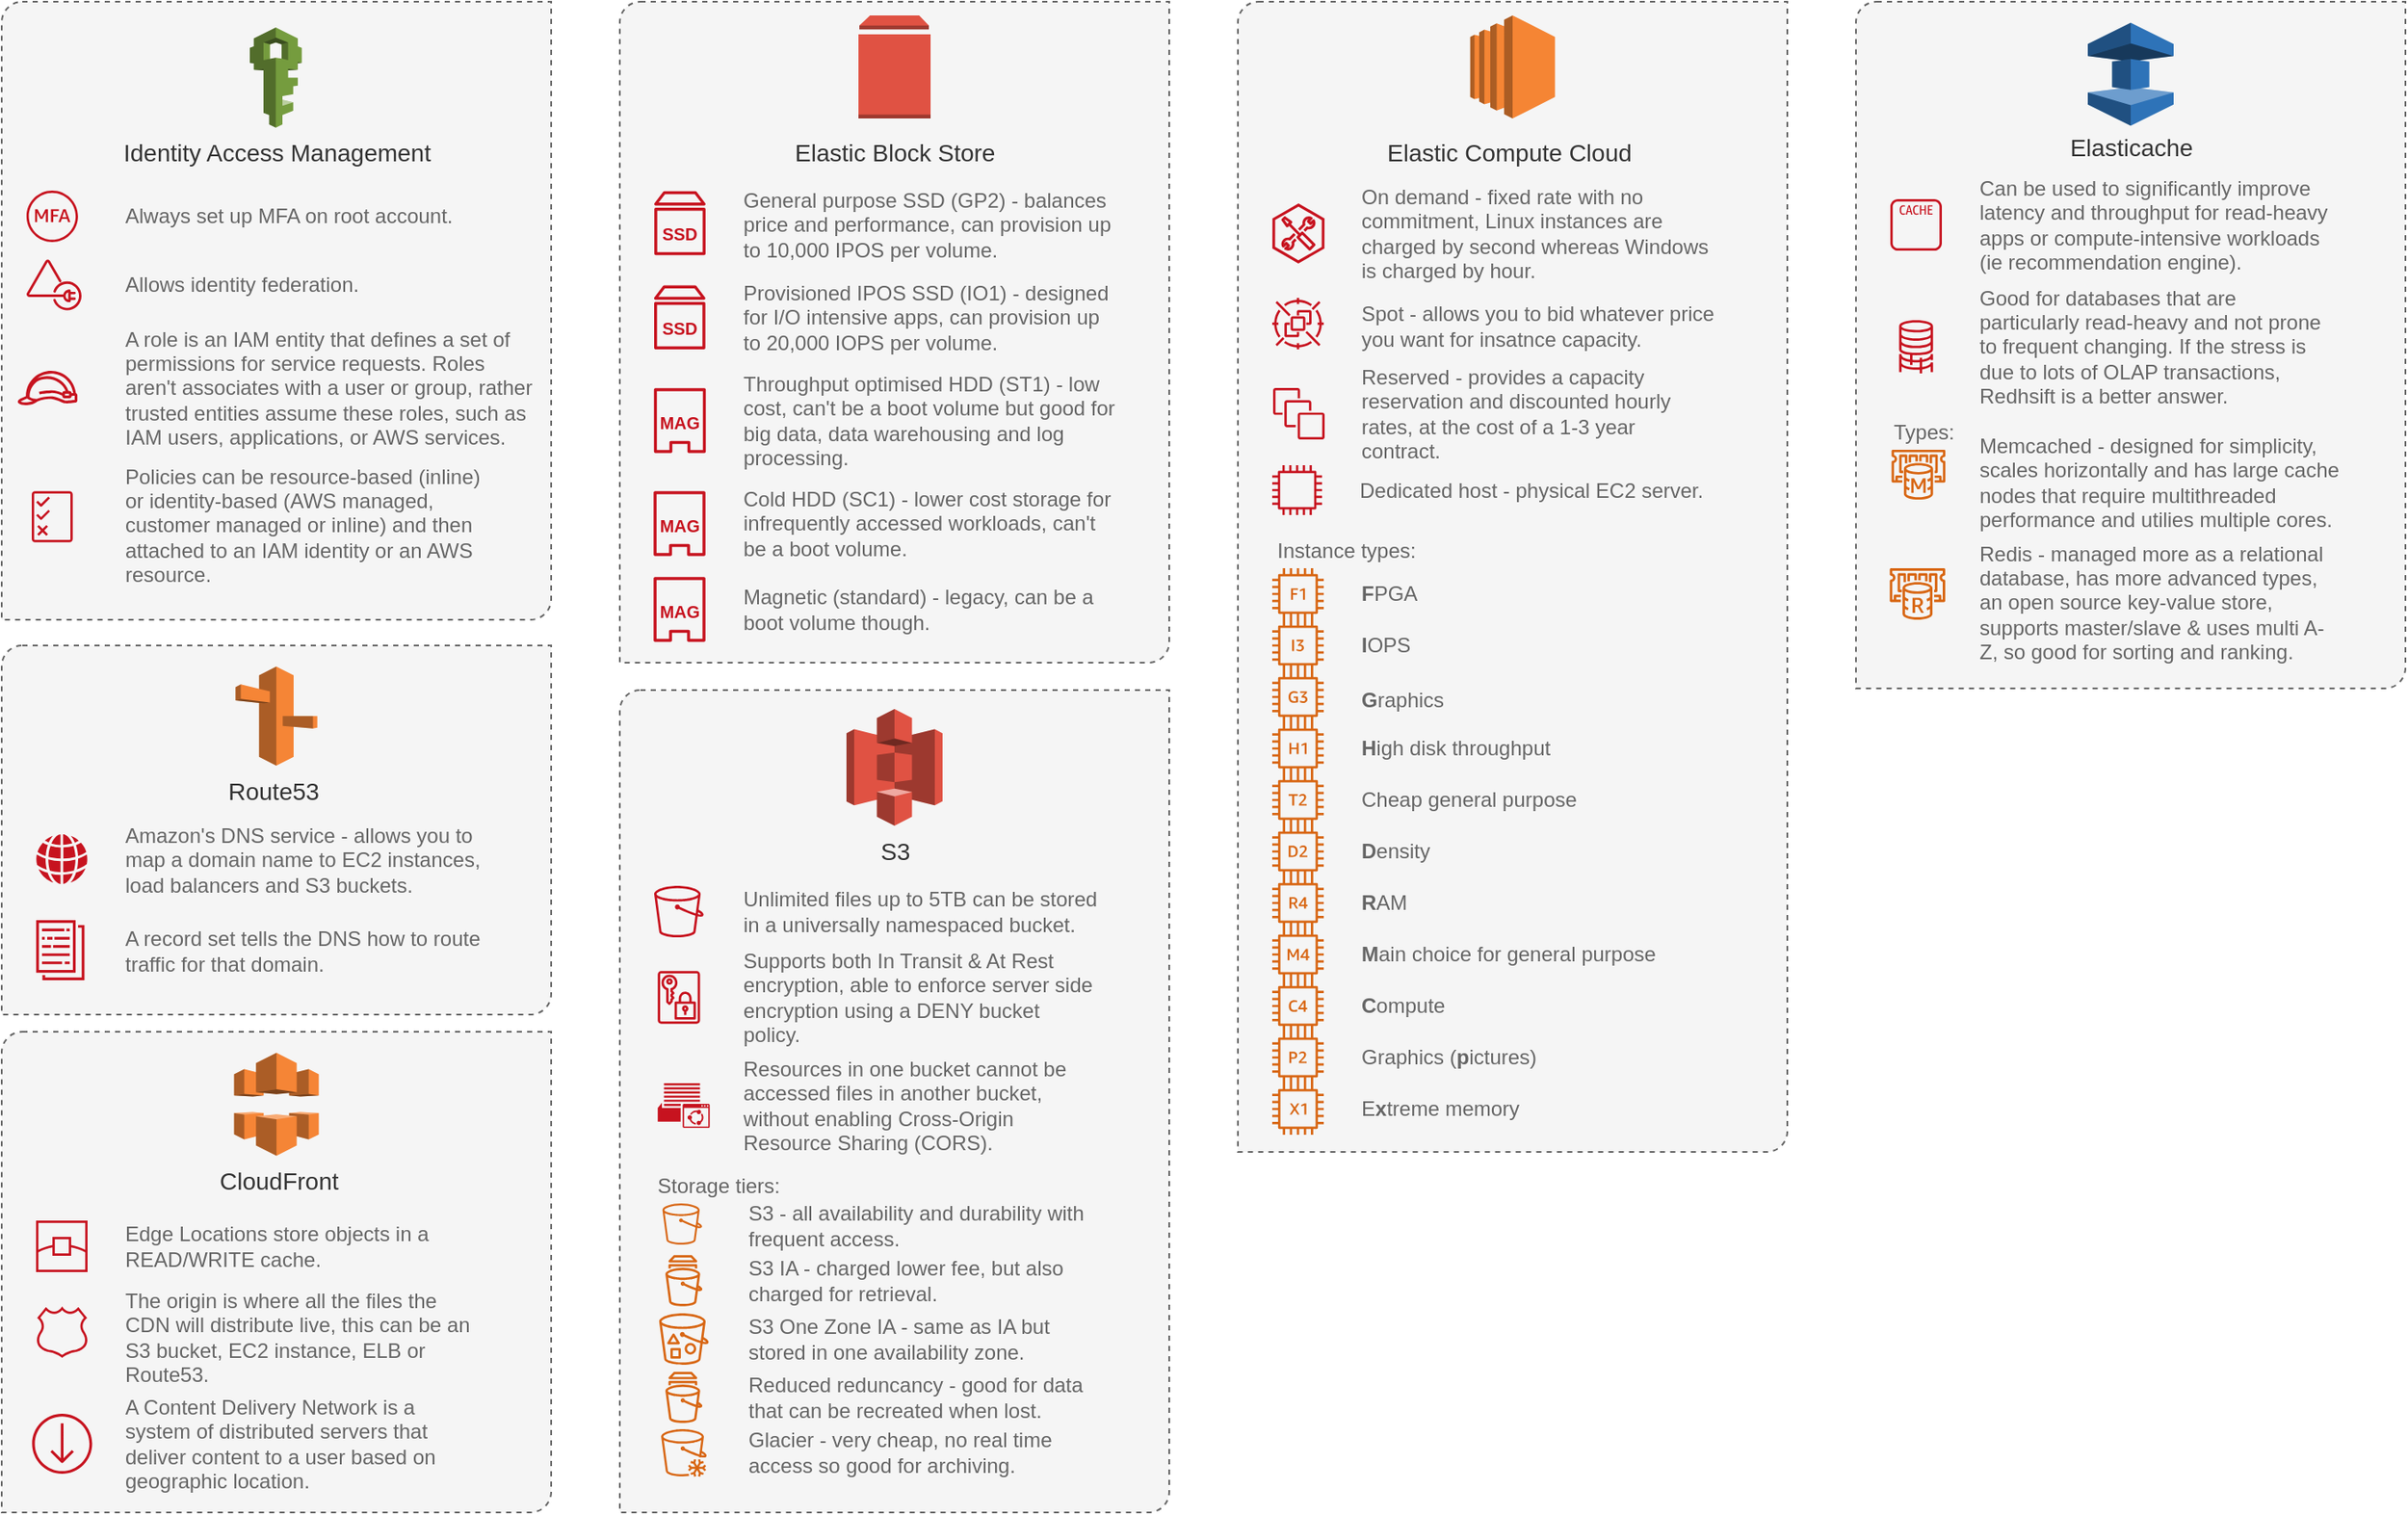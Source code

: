<mxfile version="12.4.2" type="device" pages="1"><diagram id="Ht1M8jgEwFfnCIfOTk4-" name="Page-1"><mxGraphModel dx="1257" dy="846" grid="1" gridSize="10" guides="1" tooltips="1" connect="1" arrows="1" fold="1" page="1" pageScale="1" pageWidth="2336" pageHeight="1654" math="0" shadow="0"><root><mxCell id="0"/><mxCell id="1" parent="0"/><mxCell id="lsvM54tCQqU1haOQsPs_-42" value="" style="group" vertex="1" connectable="0" parent="1"><mxGeometry x="40" y="40" width="320" height="385" as="geometry"/></mxCell><mxCell id="lsvM54tCQqU1haOQsPs_-100" value="" style="group" vertex="1" connectable="0" parent="lsvM54tCQqU1haOQsPs_-42"><mxGeometry width="320" height="360" as="geometry"/></mxCell><mxCell id="lsvM54tCQqU1haOQsPs_-82" value="" style="verticalLabelPosition=bottom;verticalAlign=top;html=1;shape=mxgraph.basic.diag_round_rect;dx=6;fontSize=14;fontColor=#333333;strokeColor=#666666;dashed=1;fillColor=#f5f5f5;" vertex="1" parent="lsvM54tCQqU1haOQsPs_-100"><mxGeometry width="320" height="360" as="geometry"/></mxCell><mxCell id="sMB0JPfHtlFqm4pyfKsS-7" value="" style="outlineConnect=0;fontColor=#232F3E;gradientColor=none;fillColor=#C7131F;strokeColor=none;dashed=0;verticalLabelPosition=bottom;verticalAlign=top;align=center;html=1;fontSize=12;fontStyle=0;aspect=fixed;pointerEvents=1;shape=mxgraph.aws4.role;" parent="lsvM54tCQqU1haOQsPs_-100" vertex="1"><mxGeometry x="8.98" y="215" width="35.45" height="20" as="geometry"/></mxCell><mxCell id="sMB0JPfHtlFqm4pyfKsS-8" value="" style="outlineConnect=0;fontColor=#232F3E;gradientColor=none;fillColor=#C7131F;strokeColor=none;dashed=0;verticalLabelPosition=bottom;verticalAlign=top;align=center;html=1;fontSize=12;fontStyle=0;aspect=fixed;pointerEvents=1;shape=mxgraph.aws4.ad_connector;" parent="lsvM54tCQqU1haOQsPs_-100" vertex="1"><mxGeometry x="14.43" y="150" width="32.05" height="30" as="geometry"/></mxCell><mxCell id="sMB0JPfHtlFqm4pyfKsS-9" value="" style="outlineConnect=0;fontColor=#232F3E;gradientColor=none;fillColor=#C7131F;strokeColor=none;dashed=0;verticalLabelPosition=bottom;verticalAlign=top;align=center;html=1;fontSize=12;fontStyle=0;aspect=fixed;pointerEvents=1;shape=mxgraph.aws4.mfa_token;" parent="lsvM54tCQqU1haOQsPs_-100" vertex="1"><mxGeometry x="14.43" y="110" width="30" height="30" as="geometry"/></mxCell><mxCell id="sMB0JPfHtlFqm4pyfKsS-10" value="Always set up MFA on root account." style="text;html=1;strokeColor=none;fillColor=none;align=left;verticalAlign=middle;whiteSpace=wrap;rounded=0;fontColor=#666666;" parent="lsvM54tCQqU1haOQsPs_-100" vertex="1"><mxGeometry x="70" y="115" width="210" height="20" as="geometry"/></mxCell><mxCell id="sMB0JPfHtlFqm4pyfKsS-11" value="Allows identity federation." style="text;html=1;strokeColor=none;fillColor=none;align=left;verticalAlign=middle;whiteSpace=wrap;rounded=0;fontColor=#666666;" parent="lsvM54tCQqU1haOQsPs_-100" vertex="1"><mxGeometry x="70" y="155" width="210" height="20" as="geometry"/></mxCell><mxCell id="sMB0JPfHtlFqm4pyfKsS-12" value="A role is an IAM entity that defines a set of permissions for service requests. Roles aren't associates with a user or group, rather trusted entities assume these roles, such as IAM users, applications, or AWS services." style="text;html=1;strokeColor=none;fillColor=none;align=left;verticalAlign=middle;whiteSpace=wrap;rounded=0;fontColor=#666666;" parent="lsvM54tCQqU1haOQsPs_-100" vertex="1"><mxGeometry x="70" y="215" width="240" height="20" as="geometry"/></mxCell><mxCell id="lsvM54tCQqU1haOQsPs_-2" value="" style="group" vertex="1" connectable="0" parent="lsvM54tCQqU1haOQsPs_-100"><mxGeometry x="120" y="15" width="79.28" height="80" as="geometry"/></mxCell><mxCell id="lsvM54tCQqU1haOQsPs_-1" value="" style="outlineConnect=0;dashed=0;verticalLabelPosition=bottom;verticalAlign=top;align=center;html=1;shape=mxgraph.aws3.iam;fillColor=#759C3E;gradientColor=none;" vertex="1" parent="lsvM54tCQqU1haOQsPs_-2"><mxGeometry x="24.505" width="30.271" height="58.378" as="geometry"/></mxCell><mxCell id="sMB0JPfHtlFqm4pyfKsS-5" value="&lt;font style=&quot;font-size: 14px&quot; color=&quot;#333333&quot;&gt;Identity Access Management&lt;/font&gt;" style="text;html=1;align=center;" parent="lsvM54tCQqU1haOQsPs_-2" vertex="1"><mxGeometry y="58.378" width="79.28" height="21.622" as="geometry"/></mxCell><mxCell id="lsvM54tCQqU1haOQsPs_-3" value="" style="outlineConnect=0;fontColor=#232F3E;gradientColor=none;fillColor=#C7131F;strokeColor=none;dashed=0;verticalLabelPosition=bottom;verticalAlign=top;align=center;html=1;fontSize=12;fontStyle=0;aspect=fixed;pointerEvents=1;shape=mxgraph.aws4.permissions;" vertex="1" parent="lsvM54tCQqU1haOQsPs_-100"><mxGeometry x="17.51" y="285" width="23.85" height="30" as="geometry"/></mxCell><mxCell id="lsvM54tCQqU1haOQsPs_-4" value="&lt;font color=&quot;#666666&quot;&gt;Policies can be resource-based (inline) or identity-based (AWS managed, customer managed or inline) and then attached to an IAM identity or an AWS resource.&lt;/font&gt;" style="text;html=1;strokeColor=none;fillColor=none;align=left;verticalAlign=middle;whiteSpace=wrap;rounded=0;" vertex="1" parent="lsvM54tCQqU1haOQsPs_-100"><mxGeometry x="70" y="295" width="210" height="20" as="geometry"/></mxCell><mxCell id="lsvM54tCQqU1haOQsPs_-98" value="" style="group" vertex="1" connectable="0" parent="1"><mxGeometry x="470" y="48" width="250" height="382" as="geometry"/></mxCell><mxCell id="lsvM54tCQqU1haOQsPs_-41" value="" style="group" vertex="1" connectable="0" parent="lsvM54tCQqU1haOQsPs_-98"><mxGeometry width="250" height="382" as="geometry"/></mxCell><mxCell id="lsvM54tCQqU1haOQsPs_-12" value="" style="group" vertex="1" connectable="0" parent="lsvM54tCQqU1haOQsPs_-41"><mxGeometry x="30" width="220" height="382" as="geometry"/></mxCell><mxCell id="lsvM54tCQqU1haOQsPs_-23" value="" style="verticalLabelPosition=bottom;verticalAlign=top;html=1;shape=mxgraph.basic.diag_round_rect;dx=6;fontSize=14;fontColor=#333333;strokeColor=#666666;dashed=1;fillColor=#f5f5f5;" vertex="1" parent="lsvM54tCQqU1haOQsPs_-12"><mxGeometry x="-100" y="-8" width="320" height="385" as="geometry"/></mxCell><mxCell id="lsvM54tCQqU1haOQsPs_-10" value="" style="outlineConnect=0;dashed=0;verticalLabelPosition=bottom;verticalAlign=top;align=center;html=1;shape=mxgraph.aws3.volume;fillColor=#E05243;gradientColor=none;" vertex="1" parent="lsvM54tCQqU1haOQsPs_-12"><mxGeometry x="39" width="42" height="60" as="geometry"/></mxCell><mxCell id="lsvM54tCQqU1haOQsPs_-11" value="Elastic Block Store" style="text;html=1;fontColor=#333333;fontSize=14;" vertex="1" parent="lsvM54tCQqU1haOQsPs_-12"><mxGeometry y="65" width="120" height="30" as="geometry"/></mxCell><mxCell id="lsvM54tCQqU1haOQsPs_-32" value="" style="group" vertex="1" connectable="0" parent="lsvM54tCQqU1haOQsPs_-12"><mxGeometry x="-85" y="102.13" width="40" height="37.74" as="geometry"/></mxCell><mxCell id="lsvM54tCQqU1haOQsPs_-17" value="" style="outlineConnect=0;fontColor=#232F3E;gradientColor=none;fillColor=#C7131F;strokeColor=none;dashed=0;verticalLabelPosition=bottom;verticalAlign=top;align=center;html=1;fontSize=12;fontStyle=0;aspect=fixed;pointerEvents=1;shape=mxgraph.aws4.volume;" vertex="1" parent="lsvM54tCQqU1haOQsPs_-32"><mxGeometry x="5" width="30" height="37.74" as="geometry"/></mxCell><mxCell id="lsvM54tCQqU1haOQsPs_-27" value="&lt;font color=&quot;#c7131f&quot; size=&quot;1&quot;&gt;SSD&lt;/font&gt;" style="text;html=1;strokeColor=none;fillColor=none;align=center;verticalAlign=middle;whiteSpace=wrap;rounded=0;dashed=1;fontSize=14;fontColor=#333333;fontStyle=1" vertex="1" parent="lsvM54tCQqU1haOQsPs_-32"><mxGeometry y="13.87" width="40" height="20" as="geometry"/></mxCell><mxCell id="lsvM54tCQqU1haOQsPs_-33" value="" style="group" vertex="1" connectable="0" parent="lsvM54tCQqU1haOQsPs_-12"><mxGeometry x="-85" y="157" width="40" height="37.74" as="geometry"/></mxCell><mxCell id="lsvM54tCQqU1haOQsPs_-19" value="" style="outlineConnect=0;fontColor=#232F3E;gradientColor=none;fillColor=#C7131F;strokeColor=none;dashed=0;verticalLabelPosition=bottom;verticalAlign=top;align=center;html=1;fontSize=12;fontStyle=0;aspect=fixed;pointerEvents=1;shape=mxgraph.aws4.volume;" vertex="1" parent="lsvM54tCQqU1haOQsPs_-33"><mxGeometry x="4.89" width="30" height="37.74" as="geometry"/></mxCell><mxCell id="lsvM54tCQqU1haOQsPs_-28" value="&lt;font color=&quot;#c7131f&quot; size=&quot;1&quot;&gt;SSD&lt;/font&gt;" style="text;html=1;strokeColor=none;fillColor=none;align=center;verticalAlign=middle;whiteSpace=wrap;rounded=0;dashed=1;fontSize=14;fontColor=#333333;fontStyle=1" vertex="1" parent="lsvM54tCQqU1haOQsPs_-33"><mxGeometry y="13.74" width="40" height="20" as="geometry"/></mxCell><mxCell id="lsvM54tCQqU1haOQsPs_-34" value="Provisioned IPOS SSD (IO1) - designed for I/O intensive apps, can provision up to 20,000 IOPS per volume." style="text;html=1;strokeColor=none;fillColor=none;align=left;verticalAlign=middle;whiteSpace=wrap;rounded=0;fontColor=#666666;" vertex="1" parent="lsvM54tCQqU1haOQsPs_-12"><mxGeometry x="-30" y="165.87" width="220" height="20" as="geometry"/></mxCell><mxCell id="lsvM54tCQqU1haOQsPs_-35" value="" style="group" vertex="1" connectable="0" parent="lsvM54tCQqU1haOQsPs_-12"><mxGeometry x="-85" y="217" width="40" height="38" as="geometry"/></mxCell><mxCell id="lsvM54tCQqU1haOQsPs_-24" value="" style="outlineConnect=0;fontColor=#232F3E;gradientColor=none;fillColor=#C7131F;strokeColor=none;dashed=0;verticalLabelPosition=bottom;verticalAlign=top;align=center;html=1;fontSize=12;fontStyle=0;aspect=fixed;pointerEvents=1;shape=mxgraph.aws4.non_cached_volume;" vertex="1" parent="lsvM54tCQqU1haOQsPs_-35"><mxGeometry x="4.89" width="30.21" height="38" as="geometry"/></mxCell><mxCell id="lsvM54tCQqU1haOQsPs_-29" value="&lt;font color=&quot;#c7131f&quot; size=&quot;1&quot;&gt;MAG&lt;/font&gt;" style="text;html=1;strokeColor=none;fillColor=none;align=center;verticalAlign=middle;whiteSpace=wrap;rounded=0;dashed=1;fontSize=14;fontColor=#333333;fontStyle=1" vertex="1" parent="lsvM54tCQqU1haOQsPs_-35"><mxGeometry y="9" width="40" height="20" as="geometry"/></mxCell><mxCell id="lsvM54tCQqU1haOQsPs_-36" value="Throughput optimised HDD (ST1) - low cost, can't be a boot volume but good for big data, data warehousing and log processing." style="text;html=1;strokeColor=none;fillColor=none;align=left;verticalAlign=middle;whiteSpace=wrap;rounded=0;fontColor=#666666;" vertex="1" parent="lsvM54tCQqU1haOQsPs_-12"><mxGeometry x="-30" y="226" width="220" height="20" as="geometry"/></mxCell><mxCell id="lsvM54tCQqU1haOQsPs_-37" value="" style="group" vertex="1" connectable="0" parent="lsvM54tCQqU1haOQsPs_-12"><mxGeometry x="-85" y="277" width="40" height="38" as="geometry"/></mxCell><mxCell id="lsvM54tCQqU1haOQsPs_-25" value="" style="outlineConnect=0;fontColor=#232F3E;gradientColor=none;fillColor=#C7131F;strokeColor=none;dashed=0;verticalLabelPosition=bottom;verticalAlign=top;align=center;html=1;fontSize=12;fontStyle=0;aspect=fixed;pointerEvents=1;shape=mxgraph.aws4.non_cached_volume;" vertex="1" parent="lsvM54tCQqU1haOQsPs_-37"><mxGeometry x="4.68" width="30.21" height="38" as="geometry"/></mxCell><mxCell id="lsvM54tCQqU1haOQsPs_-30" value="&lt;font color=&quot;#c7131f&quot; size=&quot;1&quot;&gt;MAG&lt;/font&gt;" style="text;html=1;strokeColor=none;fillColor=none;align=center;verticalAlign=middle;whiteSpace=wrap;rounded=0;dashed=1;fontSize=14;fontColor=#333333;fontStyle=1" vertex="1" parent="lsvM54tCQqU1haOQsPs_-37"><mxGeometry y="9" width="40" height="20" as="geometry"/></mxCell><mxCell id="lsvM54tCQqU1haOQsPs_-38" value="" style="group" vertex="1" connectable="0" parent="lsvM54tCQqU1haOQsPs_-12"><mxGeometry x="-85" y="327" width="40" height="38" as="geometry"/></mxCell><mxCell id="lsvM54tCQqU1haOQsPs_-26" value="" style="outlineConnect=0;fontColor=#232F3E;gradientColor=none;fillColor=#C7131F;strokeColor=none;dashed=0;verticalLabelPosition=bottom;verticalAlign=top;align=center;html=1;fontSize=12;fontStyle=0;aspect=fixed;pointerEvents=1;shape=mxgraph.aws4.non_cached_volume;" vertex="1" parent="lsvM54tCQqU1haOQsPs_-38"><mxGeometry x="4.68" width="30.21" height="38" as="geometry"/></mxCell><mxCell id="lsvM54tCQqU1haOQsPs_-31" value="&lt;font color=&quot;#c7131f&quot; size=&quot;1&quot;&gt;MAG&lt;/font&gt;" style="text;html=1;strokeColor=none;fillColor=none;align=center;verticalAlign=middle;whiteSpace=wrap;rounded=0;dashed=1;fontSize=14;fontColor=#333333;fontStyle=1" vertex="1" parent="lsvM54tCQqU1haOQsPs_-38"><mxGeometry y="9" width="40" height="20" as="geometry"/></mxCell><mxCell id="lsvM54tCQqU1haOQsPs_-39" value="Cold HDD (SC1) - lower cost storage for infrequently accessed workloads, can't be a boot volume." style="text;html=1;strokeColor=none;fillColor=none;align=left;verticalAlign=middle;whiteSpace=wrap;rounded=0;fontColor=#666666;" vertex="1" parent="lsvM54tCQqU1haOQsPs_-12"><mxGeometry x="-30" y="286" width="220" height="20" as="geometry"/></mxCell><mxCell id="lsvM54tCQqU1haOQsPs_-40" value="Magnetic (standard) - legacy, can be a boot volume though." style="text;html=1;strokeColor=none;fillColor=none;align=left;verticalAlign=middle;whiteSpace=wrap;rounded=0;fontColor=#666666;" vertex="1" parent="lsvM54tCQqU1haOQsPs_-12"><mxGeometry x="-30" y="336" width="220" height="20" as="geometry"/></mxCell><mxCell id="lsvM54tCQqU1haOQsPs_-22" value="General purpose SSD (GP2) - balances price and performance, can provision up to 10,000 IPOS per volume." style="text;html=1;strokeColor=none;fillColor=none;align=left;verticalAlign=middle;whiteSpace=wrap;rounded=0;fontColor=#666666;" vertex="1" parent="lsvM54tCQqU1haOQsPs_-41"><mxGeometry y="112" width="220" height="20" as="geometry"/></mxCell><mxCell id="lsvM54tCQqU1haOQsPs_-101" value="" style="group" vertex="1" connectable="0" parent="1"><mxGeometry x="40" y="415" width="320" height="215" as="geometry"/></mxCell><mxCell id="lsvM54tCQqU1haOQsPs_-84" value="" style="verticalLabelPosition=bottom;verticalAlign=top;html=1;shape=mxgraph.basic.diag_round_rect;dx=6;fontSize=14;fontColor=#333333;strokeColor=#666666;dashed=1;fillColor=#f5f5f5;" vertex="1" parent="lsvM54tCQqU1haOQsPs_-101"><mxGeometry width="320" height="215" as="geometry"/></mxCell><mxCell id="lsvM54tCQqU1haOQsPs_-86" value="" style="group" vertex="1" connectable="0" parent="lsvM54tCQqU1haOQsPs_-101"><mxGeometry x="130" y="12.25" width="60" height="87.75" as="geometry"/></mxCell><mxCell id="lsvM54tCQqU1haOQsPs_-83" value="" style="outlineConnect=0;dashed=0;verticalLabelPosition=bottom;verticalAlign=top;align=center;html=1;shape=mxgraph.aws3.route_53;fillColor=#F58536;gradientColor=none;strokeColor=#333333;fontSize=14;fontColor=#C7131F;" vertex="1" parent="lsvM54tCQqU1haOQsPs_-86"><mxGeometry x="6.19" width="47.62" height="57.75" as="geometry"/></mxCell><mxCell id="lsvM54tCQqU1haOQsPs_-85" value="&lt;font color=&quot;#333333&quot;&gt;Route53&lt;/font&gt;" style="text;html=1;fontSize=14;fontColor=#C7131F;" vertex="1" parent="lsvM54tCQqU1haOQsPs_-86"><mxGeometry y="57.75" width="60" height="30" as="geometry"/></mxCell><mxCell id="lsvM54tCQqU1haOQsPs_-91" value="" style="pointerEvents=1;shadow=0;dashed=0;html=1;strokeColor=none;fillColor=#C7131F;labelPosition=center;verticalLabelPosition=bottom;verticalAlign=top;outlineConnect=0;align=center;shape=mxgraph.office.concepts.globe_internet;fontSize=14;fontColor=#C7131F;" vertex="1" parent="lsvM54tCQqU1haOQsPs_-101"><mxGeometry x="20" y="110" width="30" height="29" as="geometry"/></mxCell><mxCell id="lsvM54tCQqU1haOQsPs_-93" value="Amazon's DNS service - allows you to map a domain name to EC2 instances, load balancers and S3 buckets." style="text;html=1;strokeColor=none;fillColor=none;align=left;verticalAlign=middle;whiteSpace=wrap;rounded=0;fontColor=#666666;" vertex="1" parent="lsvM54tCQqU1haOQsPs_-101"><mxGeometry x="70" y="115" width="210" height="20" as="geometry"/></mxCell><mxCell id="lsvM54tCQqU1haOQsPs_-94" value="" style="outlineConnect=0;fontColor=#232F3E;gradientColor=none;fillColor=#C7131F;strokeColor=none;dashed=0;verticalLabelPosition=bottom;verticalAlign=top;align=center;html=1;fontSize=12;fontStyle=0;aspect=fixed;pointerEvents=1;shape=mxgraph.aws4.data_set;" vertex="1" parent="lsvM54tCQqU1haOQsPs_-101"><mxGeometry x="20" y="160" width="28.27" height="35" as="geometry"/></mxCell><mxCell id="lsvM54tCQqU1haOQsPs_-95" value="A record set tells the DNS how to route traffic for that domain." style="text;html=1;strokeColor=none;fillColor=none;align=left;verticalAlign=middle;whiteSpace=wrap;rounded=0;fontColor=#666666;" vertex="1" parent="lsvM54tCQqU1haOQsPs_-101"><mxGeometry x="70" y="167.5" width="210" height="20" as="geometry"/></mxCell><mxCell id="lsvM54tCQqU1haOQsPs_-122" value="" style="group" vertex="1" connectable="0" parent="1"><mxGeometry x="760" y="40" width="320" height="670" as="geometry"/></mxCell><mxCell id="lsvM54tCQqU1haOQsPs_-99" value="" style="group" vertex="1" connectable="0" parent="lsvM54tCQqU1haOQsPs_-122"><mxGeometry width="320" height="670" as="geometry"/></mxCell><mxCell id="lsvM54tCQqU1haOQsPs_-43" value="&lt;span style=&quot;color: rgba(0 , 0 , 0 , 0) ; font-family: monospace ; font-size: 0px&quot;&gt;%3CmxGraphModel%3E%3Croot%3E%3CmxCell%20id%3D%220%22%2F%3E%3CmxCell%20id%3D%221%22%20parent%3D%220%22%2F%3E%3CmxCell%20id%3D%222%22%20value%3D%22%26lt%3Bb%26gt%3BR%26lt%3B%2Fb%26gt%3BAM%22%20style%3D%22text%3Bhtml%3D1%3BstrokeColor%3Dnone%3BfillColor%3Dnone%3Balign%3Dleft%3BverticalAlign%3Dmiddle%3BwhiteSpace%3Dwrap%3Brounded%3D0%3BfontColor%3D%23666666%3B%22%20vertex%3D%221%22%20parent%3D%221%22%3E%3CmxGeometry%20x%3D%22830%22%20y%3D%22335%22%20width%3D%22210%22%20height%3D%2220%22%20as%3D%22geometry%22%2F%3E%3C%2FmxCell%3E%3C%2Froot%3E%3C%2FmxGraphModel%3E&lt;/span&gt;" style="verticalLabelPosition=bottom;verticalAlign=top;html=1;shape=mxgraph.basic.diag_round_rect;dx=6;fontSize=14;fontColor=#333333;strokeColor=#666666;dashed=1;fillColor=#f5f5f5;" vertex="1" parent="lsvM54tCQqU1haOQsPs_-99"><mxGeometry width="320" height="670" as="geometry"/></mxCell><mxCell id="lsvM54tCQqU1haOQsPs_-7" value="" style="group" vertex="1" connectable="0" parent="lsvM54tCQqU1haOQsPs_-99"><mxGeometry x="85" y="8" width="150" height="95" as="geometry"/></mxCell><mxCell id="lsvM54tCQqU1haOQsPs_-5" value="" style="outlineConnect=0;dashed=0;verticalLabelPosition=bottom;verticalAlign=top;align=center;html=1;shape=mxgraph.aws3.ec2;fillColor=#F58534;gradientColor=none;fontColor=#666666;" vertex="1" parent="lsvM54tCQqU1haOQsPs_-7"><mxGeometry x="50.32" width="49.36" height="60" as="geometry"/></mxCell><mxCell id="lsvM54tCQqU1haOQsPs_-6" value="&lt;font style=&quot;font-size: 14px&quot; color=&quot;#333333&quot;&gt;Elastic Compute Cloud&lt;/font&gt;" style="text;html=1;fontColor=#666666;" vertex="1" parent="lsvM54tCQqU1haOQsPs_-7"><mxGeometry y="65" width="150" height="30" as="geometry"/></mxCell><mxCell id="lsvM54tCQqU1haOQsPs_-70" value="" style="outlineConnect=0;fontColor=#232F3E;gradientColor=none;fillColor=#C7131F;strokeColor=none;dashed=0;verticalLabelPosition=bottom;verticalAlign=top;align=center;html=1;fontSize=12;fontStyle=0;aspect=fixed;pointerEvents=1;shape=mxgraph.aws4.external_toolkit;" vertex="1" parent="lsvM54tCQqU1haOQsPs_-99"><mxGeometry x="20" y="117.5" width="30.51" height="35" as="geometry"/></mxCell><mxCell id="lsvM54tCQqU1haOQsPs_-71" value="On demand - fixed rate with no commitment, Linux instances are charged by second whereas Windows is charged by hour." style="text;html=1;strokeColor=none;fillColor=none;align=left;verticalAlign=middle;whiteSpace=wrap;rounded=0;fontColor=#666666;" vertex="1" parent="lsvM54tCQqU1haOQsPs_-99"><mxGeometry x="70" y="125" width="210" height="20" as="geometry"/></mxCell><mxCell id="lsvM54tCQqU1haOQsPs_-73" value="" style="outlineConnect=0;fontColor=#232F3E;gradientColor=none;fillColor=#C7131F;strokeColor=none;dashed=0;verticalLabelPosition=bottom;verticalAlign=top;align=center;html=1;fontSize=12;fontStyle=0;aspect=fixed;pointerEvents=1;shape=mxgraph.aws4.spot_instance;" vertex="1" parent="lsvM54tCQqU1haOQsPs_-99"><mxGeometry x="20" y="172.5" width="30" height="30" as="geometry"/></mxCell><mxCell id="lsvM54tCQqU1haOQsPs_-75" value="Spot - allows you to bid whatever price you want for insatnce capacity." style="text;html=1;strokeColor=none;fillColor=none;align=left;verticalAlign=middle;whiteSpace=wrap;rounded=0;fontColor=#666666;" vertex="1" parent="lsvM54tCQqU1haOQsPs_-99"><mxGeometry x="70" y="177.5" width="210" height="22.5" as="geometry"/></mxCell><mxCell id="lsvM54tCQqU1haOQsPs_-76" value="" style="outlineConnect=0;fontColor=#232F3E;gradientColor=none;fillColor=#C7131F;strokeColor=none;dashed=0;verticalLabelPosition=bottom;verticalAlign=top;align=center;html=1;fontSize=12;fontStyle=0;aspect=fixed;pointerEvents=1;shape=mxgraph.aws4.instances;" vertex="1" parent="lsvM54tCQqU1haOQsPs_-99"><mxGeometry x="20.51" y="225" width="30" height="30" as="geometry"/></mxCell><mxCell id="lsvM54tCQqU1haOQsPs_-77" value="Reserved - provides a capacity reservation and discounted hourly rates, at the cost of a 1-3 year contract." style="text;html=1;strokeColor=none;fillColor=none;align=left;verticalAlign=middle;whiteSpace=wrap;rounded=0;fontColor=#666666;" vertex="1" parent="lsvM54tCQqU1haOQsPs_-99"><mxGeometry x="70" y="230" width="210" height="20" as="geometry"/></mxCell><mxCell id="lsvM54tCQqU1haOQsPs_-44" value="" style="outlineConnect=0;fontColor=#232F3E;gradientColor=none;fillColor=#D86613;strokeColor=none;dashed=0;verticalLabelPosition=bottom;verticalAlign=top;align=center;html=1;fontSize=12;fontStyle=0;aspect=fixed;pointerEvents=1;shape=mxgraph.aws4.f1_instance;" vertex="1" parent="lsvM54tCQqU1haOQsPs_-99"><mxGeometry x="20" y="330" width="30" height="30" as="geometry"/></mxCell><mxCell id="lsvM54tCQqU1haOQsPs_-45" value="&lt;b&gt;F&lt;/b&gt;PGA&amp;nbsp;" style="text;html=1;strokeColor=none;fillColor=none;align=left;verticalAlign=middle;whiteSpace=wrap;rounded=0;fontColor=#666666;" vertex="1" parent="lsvM54tCQqU1haOQsPs_-99"><mxGeometry x="70" y="335" width="210" height="20" as="geometry"/></mxCell><mxCell id="lsvM54tCQqU1haOQsPs_-46" value="" style="outlineConnect=0;fontColor=#232F3E;gradientColor=none;fillColor=#D86613;strokeColor=none;dashed=0;verticalLabelPosition=bottom;verticalAlign=top;align=center;html=1;fontSize=12;fontStyle=0;aspect=fixed;pointerEvents=1;shape=mxgraph.aws4.i3_instance;" vertex="1" parent="lsvM54tCQqU1haOQsPs_-99"><mxGeometry x="20" y="360" width="30" height="30" as="geometry"/></mxCell><mxCell id="lsvM54tCQqU1haOQsPs_-47" value="&lt;b&gt;I&lt;/b&gt;OPS" style="text;html=1;strokeColor=none;fillColor=none;align=left;verticalAlign=middle;whiteSpace=wrap;rounded=0;fontColor=#666666;" vertex="1" parent="lsvM54tCQqU1haOQsPs_-99"><mxGeometry x="70" y="365" width="210" height="20" as="geometry"/></mxCell><mxCell id="lsvM54tCQqU1haOQsPs_-48" value="" style="outlineConnect=0;fontColor=#232F3E;gradientColor=none;fillColor=#D86613;strokeColor=none;dashed=0;verticalLabelPosition=bottom;verticalAlign=top;align=center;html=1;fontSize=12;fontStyle=0;aspect=fixed;pointerEvents=1;shape=mxgraph.aws4.g3_instance;" vertex="1" parent="lsvM54tCQqU1haOQsPs_-99"><mxGeometry x="20" y="390" width="30" height="30" as="geometry"/></mxCell><mxCell id="lsvM54tCQqU1haOQsPs_-49" value="&lt;b&gt;G&lt;/b&gt;raphics" style="text;html=1;strokeColor=none;fillColor=none;align=left;verticalAlign=middle;whiteSpace=wrap;rounded=0;fontColor=#666666;" vertex="1" parent="lsvM54tCQqU1haOQsPs_-99"><mxGeometry x="70" y="396.5" width="210" height="20" as="geometry"/></mxCell><mxCell id="lsvM54tCQqU1haOQsPs_-50" value="" style="outlineConnect=0;fontColor=#232F3E;gradientColor=none;fillColor=#D86613;strokeColor=none;dashed=0;verticalLabelPosition=bottom;verticalAlign=top;align=center;html=1;fontSize=12;fontStyle=0;aspect=fixed;pointerEvents=1;shape=mxgraph.aws4.h1_instance;" vertex="1" parent="lsvM54tCQqU1haOQsPs_-99"><mxGeometry x="20" y="420" width="30" height="30" as="geometry"/></mxCell><mxCell id="lsvM54tCQqU1haOQsPs_-51" value="&lt;b&gt;H&lt;/b&gt;igh disk throughput" style="text;html=1;strokeColor=none;fillColor=none;align=left;verticalAlign=middle;whiteSpace=wrap;rounded=0;fontColor=#666666;" vertex="1" parent="lsvM54tCQqU1haOQsPs_-99"><mxGeometry x="70" y="425" width="210" height="20" as="geometry"/></mxCell><mxCell id="lsvM54tCQqU1haOQsPs_-52" value="" style="outlineConnect=0;fontColor=#232F3E;gradientColor=none;fillColor=#D86613;strokeColor=none;dashed=0;verticalLabelPosition=bottom;verticalAlign=top;align=center;html=1;fontSize=12;fontStyle=0;aspect=fixed;pointerEvents=1;shape=mxgraph.aws4.t2_instance;" vertex="1" parent="lsvM54tCQqU1haOQsPs_-99"><mxGeometry x="20" y="450" width="30" height="30" as="geometry"/></mxCell><mxCell id="lsvM54tCQqU1haOQsPs_-53" value="Cheap general purpose" style="text;html=1;strokeColor=none;fillColor=none;align=left;verticalAlign=middle;whiteSpace=wrap;rounded=0;fontColor=#666666;" vertex="1" parent="lsvM54tCQqU1haOQsPs_-99"><mxGeometry x="70" y="455" width="210" height="20" as="geometry"/></mxCell><mxCell id="lsvM54tCQqU1haOQsPs_-54" value="" style="outlineConnect=0;fontColor=#232F3E;gradientColor=none;fillColor=#D86613;strokeColor=none;dashed=0;verticalLabelPosition=bottom;verticalAlign=top;align=center;html=1;fontSize=12;fontStyle=0;aspect=fixed;pointerEvents=1;shape=mxgraph.aws4.d2_instance;" vertex="1" parent="lsvM54tCQqU1haOQsPs_-99"><mxGeometry x="20" y="480" width="30" height="30" as="geometry"/></mxCell><mxCell id="lsvM54tCQqU1haOQsPs_-55" value="&lt;b&gt;D&lt;/b&gt;ensity" style="text;html=1;strokeColor=none;fillColor=none;align=left;verticalAlign=middle;whiteSpace=wrap;rounded=0;fontColor=#666666;" vertex="1" parent="lsvM54tCQqU1haOQsPs_-99"><mxGeometry x="70" y="485" width="210" height="20" as="geometry"/></mxCell><mxCell id="lsvM54tCQqU1haOQsPs_-56" value="" style="outlineConnect=0;fontColor=#232F3E;gradientColor=none;fillColor=#D86613;strokeColor=none;dashed=0;verticalLabelPosition=bottom;verticalAlign=top;align=center;html=1;fontSize=12;fontStyle=0;aspect=fixed;pointerEvents=1;shape=mxgraph.aws4.r4_instance;" vertex="1" parent="lsvM54tCQqU1haOQsPs_-99"><mxGeometry x="20" y="510" width="30" height="30" as="geometry"/></mxCell><mxCell id="lsvM54tCQqU1haOQsPs_-57" value="&lt;b&gt;R&lt;/b&gt;AM" style="text;html=1;strokeColor=none;fillColor=none;align=left;verticalAlign=middle;whiteSpace=wrap;rounded=0;fontColor=#666666;" vertex="1" parent="lsvM54tCQqU1haOQsPs_-99"><mxGeometry x="70" y="515" width="210" height="20" as="geometry"/></mxCell><mxCell id="lsvM54tCQqU1haOQsPs_-58" value="" style="outlineConnect=0;fontColor=#232F3E;gradientColor=none;fillColor=#D86613;strokeColor=none;dashed=0;verticalLabelPosition=bottom;verticalAlign=top;align=center;html=1;fontSize=12;fontStyle=0;aspect=fixed;pointerEvents=1;shape=mxgraph.aws4.m4_instance;" vertex="1" parent="lsvM54tCQqU1haOQsPs_-99"><mxGeometry x="20" y="540" width="30" height="30" as="geometry"/></mxCell><mxCell id="lsvM54tCQqU1haOQsPs_-60" value="&lt;b&gt;M&lt;/b&gt;ain choice for general purpose" style="text;html=1;strokeColor=none;fillColor=none;align=left;verticalAlign=middle;whiteSpace=wrap;rounded=0;fontColor=#666666;" vertex="1" parent="lsvM54tCQqU1haOQsPs_-99"><mxGeometry x="70" y="545" width="210" height="20" as="geometry"/></mxCell><mxCell id="lsvM54tCQqU1haOQsPs_-61" value="" style="outlineConnect=0;fontColor=#232F3E;gradientColor=none;fillColor=#D86613;strokeColor=none;dashed=0;verticalLabelPosition=bottom;verticalAlign=top;align=center;html=1;fontSize=12;fontStyle=0;aspect=fixed;pointerEvents=1;shape=mxgraph.aws4.c4_instance;" vertex="1" parent="lsvM54tCQqU1haOQsPs_-99"><mxGeometry x="20" y="570" width="30" height="30" as="geometry"/></mxCell><mxCell id="lsvM54tCQqU1haOQsPs_-62" value="&lt;b&gt;C&lt;/b&gt;ompute" style="text;html=1;strokeColor=none;fillColor=none;align=left;verticalAlign=middle;whiteSpace=wrap;rounded=0;fontColor=#666666;" vertex="1" parent="lsvM54tCQqU1haOQsPs_-99"><mxGeometry x="70" y="575" width="210" height="20" as="geometry"/></mxCell><mxCell id="lsvM54tCQqU1haOQsPs_-63" value="" style="outlineConnect=0;fontColor=#232F3E;gradientColor=none;fillColor=#D86613;strokeColor=none;dashed=0;verticalLabelPosition=bottom;verticalAlign=top;align=center;html=1;fontSize=12;fontStyle=0;aspect=fixed;pointerEvents=1;shape=mxgraph.aws4.p2_instance;" vertex="1" parent="lsvM54tCQqU1haOQsPs_-99"><mxGeometry x="20" y="600" width="30" height="30" as="geometry"/></mxCell><mxCell id="lsvM54tCQqU1haOQsPs_-64" value="Graphics (&lt;b&gt;p&lt;/b&gt;ictures)" style="text;html=1;strokeColor=none;fillColor=none;align=left;verticalAlign=middle;whiteSpace=wrap;rounded=0;fontColor=#666666;" vertex="1" parent="lsvM54tCQqU1haOQsPs_-99"><mxGeometry x="70" y="605" width="210" height="20" as="geometry"/></mxCell><mxCell id="lsvM54tCQqU1haOQsPs_-65" value="" style="outlineConnect=0;fontColor=#232F3E;gradientColor=none;fillColor=#D86613;strokeColor=none;dashed=0;verticalLabelPosition=bottom;verticalAlign=top;align=center;html=1;fontSize=12;fontStyle=0;aspect=fixed;pointerEvents=1;shape=mxgraph.aws4.x1_instance2;" vertex="1" parent="lsvM54tCQqU1haOQsPs_-99"><mxGeometry x="20" y="630" width="30" height="30" as="geometry"/></mxCell><mxCell id="lsvM54tCQqU1haOQsPs_-66" value="E&lt;b&gt;x&lt;/b&gt;treme memory" style="text;html=1;strokeColor=none;fillColor=none;align=left;verticalAlign=middle;whiteSpace=wrap;rounded=0;fontColor=#666666;" vertex="1" parent="lsvM54tCQqU1haOQsPs_-99"><mxGeometry x="70" y="635" width="210" height="20" as="geometry"/></mxCell><mxCell id="lsvM54tCQqU1haOQsPs_-81" value="" style="group" vertex="1" connectable="0" parent="lsvM54tCQqU1haOQsPs_-99"><mxGeometry x="20" y="270" width="259" height="29" as="geometry"/></mxCell><mxCell id="lsvM54tCQqU1haOQsPs_-80" value="" style="group" vertex="1" connectable="0" parent="lsvM54tCQqU1haOQsPs_-81"><mxGeometry width="259" height="29" as="geometry"/></mxCell><mxCell id="lsvM54tCQqU1haOQsPs_-79" value="Dedicated host - physical EC2 server." style="text;html=1;strokeColor=none;fillColor=none;align=left;verticalAlign=middle;whiteSpace=wrap;rounded=0;fontColor=#666666;" vertex="1" parent="lsvM54tCQqU1haOQsPs_-80"><mxGeometry x="49" y="3.25" width="210" height="22.5" as="geometry"/></mxCell><mxCell id="lsvM54tCQqU1haOQsPs_-78" value="" style="outlineConnect=0;fontColor=#232F3E;gradientColor=none;fillColor=#C7131F;strokeColor=none;dashed=0;verticalLabelPosition=bottom;verticalAlign=top;align=center;html=1;fontSize=12;fontStyle=0;aspect=fixed;pointerEvents=1;shape=mxgraph.aws4.instance2;" vertex="1" parent="lsvM54tCQqU1haOQsPs_-80"><mxGeometry width="29" height="29" as="geometry"/></mxCell><mxCell id="lsvM54tCQqU1haOQsPs_-121" value="Instance types:" style="text;html=1;strokeColor=none;fillColor=none;align=left;verticalAlign=middle;whiteSpace=wrap;rounded=0;fontColor=#666666;" vertex="1" parent="lsvM54tCQqU1haOQsPs_-99"><mxGeometry x="20.51" y="310" width="210" height="20" as="geometry"/></mxCell><mxCell id="lsvM54tCQqU1haOQsPs_-131" value="" style="group" vertex="1" connectable="0" parent="1"><mxGeometry x="400" y="441" width="320" height="479" as="geometry"/></mxCell><mxCell id="lsvM54tCQqU1haOQsPs_-97" value="" style="verticalLabelPosition=bottom;verticalAlign=top;html=1;shape=mxgraph.basic.diag_round_rect;dx=6;fontSize=14;fontColor=#333333;strokeColor=#666666;dashed=1;fillColor=#f5f5f5;" vertex="1" parent="lsvM54tCQqU1haOQsPs_-131"><mxGeometry width="320" height="479" as="geometry"/></mxCell><mxCell id="lsvM54tCQqU1haOQsPs_-96" value="" style="outlineConnect=0;dashed=0;verticalLabelPosition=bottom;verticalAlign=top;align=center;html=1;shape=mxgraph.aws3.s3;fillColor=#E05243;gradientColor=none;strokeColor=#333333;fontSize=14;fontColor=#C7131F;" vertex="1" parent="lsvM54tCQqU1haOQsPs_-131"><mxGeometry x="132.03" y="11" width="55.94" height="68" as="geometry"/></mxCell><mxCell id="lsvM54tCQqU1haOQsPs_-102" value="&lt;font color=&quot;#333333&quot;&gt;S3&lt;/font&gt;" style="text;html=1;fontSize=14;fontColor=#C7131F;" vertex="1" parent="lsvM54tCQqU1haOQsPs_-131"><mxGeometry x="150" y="79" width="20" height="30" as="geometry"/></mxCell><mxCell id="lsvM54tCQqU1haOQsPs_-103" value="" style="outlineConnect=0;fontColor=#232F3E;gradientColor=none;fillColor=#C7131F;strokeColor=none;dashed=0;verticalLabelPosition=bottom;verticalAlign=top;align=center;html=1;fontSize=12;fontStyle=0;aspect=fixed;pointerEvents=1;shape=mxgraph.aws4.bucket;" vertex="1" parent="lsvM54tCQqU1haOQsPs_-131"><mxGeometry x="20" y="114" width="28.85" height="30" as="geometry"/></mxCell><mxCell id="lsvM54tCQqU1haOQsPs_-104" value="Unlimited files up to 5TB can be stored in a universally namespaced bucket." style="text;html=1;strokeColor=none;fillColor=none;align=left;verticalAlign=middle;whiteSpace=wrap;rounded=0;fontColor=#666666;" vertex="1" parent="lsvM54tCQqU1haOQsPs_-131"><mxGeometry x="70" y="119" width="210" height="20" as="geometry"/></mxCell><mxCell id="lsvM54tCQqU1haOQsPs_-118" value="" style="outlineConnect=0;fontColor=#232F3E;gradientColor=none;fillColor=#C7131F;strokeColor=none;dashed=0;verticalLabelPosition=bottom;verticalAlign=top;align=center;html=1;fontSize=12;fontStyle=0;aspect=fixed;pointerEvents=1;shape=mxgraph.aws4.data_encryption_key;" vertex="1" parent="lsvM54tCQqU1haOQsPs_-131"><mxGeometry x="22.1" y="163.5" width="24.64" height="31" as="geometry"/></mxCell><mxCell id="lsvM54tCQqU1haOQsPs_-119" value="Supports both In Transit &amp;amp; At Rest encryption, able to enforce server side encryption using a DENY bucket policy." style="text;html=1;strokeColor=none;fillColor=none;align=left;verticalAlign=middle;whiteSpace=wrap;rounded=0;fontColor=#666666;" vertex="1" parent="lsvM54tCQqU1haOQsPs_-131"><mxGeometry x="70" y="169" width="210" height="20" as="geometry"/></mxCell><mxCell id="lsvM54tCQqU1haOQsPs_-125" value="" style="group" vertex="1" connectable="0" parent="lsvM54tCQqU1haOQsPs_-131"><mxGeometry x="20" y="279" width="262.91" height="182.67" as="geometry"/></mxCell><mxCell id="lsvM54tCQqU1haOQsPs_-117" value="" style="group" vertex="1" connectable="0" parent="lsvM54tCQqU1haOQsPs_-125"><mxGeometry y="20" width="262.91" height="162.67" as="geometry"/></mxCell><mxCell id="lsvM54tCQqU1haOQsPs_-105" value="" style="outlineConnect=0;fontColor=#232F3E;gradientColor=none;gradientDirection=north;fillColor=none;strokeColor=#D86613;dashed=0;verticalLabelPosition=bottom;verticalAlign=top;align=center;html=1;fontSize=12;fontStyle=0;aspect=fixed;shape=mxgraph.aws4.resourceIcon;resIcon=mxgraph.aws4.glacier;" vertex="1" parent="lsvM54tCQqU1haOQsPs_-117"><mxGeometry y="128" width="34.67" height="34.67" as="geometry"/></mxCell><mxCell id="lsvM54tCQqU1haOQsPs_-106" value="" style="outlineConnect=0;fontColor=#232F3E;gradientColor=none;fillColor=#D86613;strokeColor=none;dashed=0;verticalLabelPosition=bottom;verticalAlign=top;align=center;html=1;fontSize=12;fontStyle=0;aspect=fixed;pointerEvents=1;shape=mxgraph.aws4.bucket_with_objects;" vertex="1" parent="lsvM54tCQqU1haOQsPs_-117"><mxGeometry x="2.91" y="64" width="28.85" height="30" as="geometry"/></mxCell><mxCell id="lsvM54tCQqU1haOQsPs_-107" value="" style="outlineConnect=0;fontColor=#232F3E;gradientColor=none;fillColor=#D86613;strokeColor=none;dashed=0;verticalLabelPosition=bottom;verticalAlign=top;align=center;html=1;fontSize=12;fontStyle=0;aspect=fixed;pointerEvents=1;shape=mxgraph.aws4.snapshot;" vertex="1" parent="lsvM54tCQqU1haOQsPs_-117"><mxGeometry x="6.56" y="30" width="21.54" height="30" as="geometry"/></mxCell><mxCell id="lsvM54tCQqU1haOQsPs_-108" value="" style="outlineConnect=0;fontColor=#232F3E;gradientColor=none;fillColor=#D86613;strokeColor=none;dashed=0;verticalLabelPosition=bottom;verticalAlign=top;align=center;html=1;fontSize=12;fontStyle=0;aspect=fixed;pointerEvents=1;shape=mxgraph.aws4.bucket;" vertex="1" parent="lsvM54tCQqU1haOQsPs_-117"><mxGeometry x="4.83" width="23.08" height="24" as="geometry"/></mxCell><mxCell id="lsvM54tCQqU1haOQsPs_-109" value="" style="outlineConnect=0;fontColor=#232F3E;gradientColor=none;fillColor=#D86613;strokeColor=none;dashed=0;verticalLabelPosition=bottom;verticalAlign=top;align=center;html=1;fontSize=12;fontStyle=0;aspect=fixed;pointerEvents=1;shape=mxgraph.aws4.snapshot;" vertex="1" parent="lsvM54tCQqU1haOQsPs_-117"><mxGeometry x="6.56" y="98" width="21.54" height="30" as="geometry"/></mxCell><mxCell id="lsvM54tCQqU1haOQsPs_-111" value="S3 - all availability and durability with frequent access." style="text;html=1;strokeColor=none;fillColor=none;align=left;verticalAlign=middle;whiteSpace=wrap;rounded=0;fontColor=#666666;" vertex="1" parent="lsvM54tCQqU1haOQsPs_-117"><mxGeometry x="52.91" y="3" width="210" height="20" as="geometry"/></mxCell><mxCell id="lsvM54tCQqU1haOQsPs_-112" value="S3 IA - charged lower fee, but also charged for retrieval." style="text;html=1;strokeColor=none;fillColor=none;align=left;verticalAlign=middle;whiteSpace=wrap;rounded=0;fontColor=#666666;" vertex="1" parent="lsvM54tCQqU1haOQsPs_-117"><mxGeometry x="52.91" y="35" width="210" height="20" as="geometry"/></mxCell><mxCell id="lsvM54tCQqU1haOQsPs_-113" value="S3 One Zone IA - same as IA but stored in one availability zone." style="text;html=1;strokeColor=none;fillColor=none;align=left;verticalAlign=middle;whiteSpace=wrap;rounded=0;fontColor=#666666;" vertex="1" parent="lsvM54tCQqU1haOQsPs_-117"><mxGeometry x="52.91" y="69" width="210" height="20" as="geometry"/></mxCell><mxCell id="lsvM54tCQqU1haOQsPs_-114" value="Reduced reduncancy - good for data that can be recreated when lost." style="text;html=1;strokeColor=none;fillColor=none;align=left;verticalAlign=middle;whiteSpace=wrap;rounded=0;fontColor=#666666;" vertex="1" parent="lsvM54tCQqU1haOQsPs_-117"><mxGeometry x="52.91" y="103" width="210" height="20" as="geometry"/></mxCell><mxCell id="lsvM54tCQqU1haOQsPs_-116" value="Glacier - very cheap, no real time access so good for archiving." style="text;html=1;strokeColor=none;fillColor=none;align=left;verticalAlign=middle;whiteSpace=wrap;rounded=0;fontColor=#666666;" vertex="1" parent="lsvM54tCQqU1haOQsPs_-117"><mxGeometry x="52.91" y="135.33" width="210" height="20" as="geometry"/></mxCell><mxCell id="lsvM54tCQqU1haOQsPs_-124" value="Storage tiers:" style="text;html=1;strokeColor=none;fillColor=none;align=left;verticalAlign=middle;whiteSpace=wrap;rounded=0;fontColor=#666666;" vertex="1" parent="lsvM54tCQqU1haOQsPs_-125"><mxGeometry width="210" height="20" as="geometry"/></mxCell><mxCell id="lsvM54tCQqU1haOQsPs_-129" value="" style="pointerEvents=1;shadow=0;dashed=0;html=1;strokeColor=none;fillColor=#C7131F;labelPosition=center;verticalLabelPosition=bottom;verticalAlign=top;outlineConnect=0;align=center;shape=mxgraph.office.communications.application_sharing_workload;fontSize=14;fontColor=#C7131F;" vertex="1" parent="lsvM54tCQqU1haOQsPs_-131"><mxGeometry x="22.1" y="229" width="30.24" height="26" as="geometry"/></mxCell><mxCell id="lsvM54tCQqU1haOQsPs_-130" value="Resources in one bucket cannot be accessed files in another bucket, without enabling Cross-Origin Resource Sharing (CORS)." style="text;html=1;strokeColor=none;fillColor=none;align=left;verticalAlign=middle;whiteSpace=wrap;rounded=0;fontColor=#666666;" vertex="1" parent="lsvM54tCQqU1haOQsPs_-131"><mxGeometry x="70" y="232" width="210" height="20" as="geometry"/></mxCell><mxCell id="lsvM54tCQqU1haOQsPs_-149" value="" style="group" vertex="1" connectable="0" parent="1"><mxGeometry x="40" y="640" width="320" height="280" as="geometry"/></mxCell><mxCell id="lsvM54tCQqU1haOQsPs_-133" value="" style="verticalLabelPosition=bottom;verticalAlign=top;html=1;shape=mxgraph.basic.diag_round_rect;dx=6;fontSize=14;fontColor=#333333;strokeColor=#666666;dashed=1;fillColor=#f5f5f5;" vertex="1" parent="lsvM54tCQqU1haOQsPs_-149"><mxGeometry width="320" height="280" as="geometry"/></mxCell><mxCell id="lsvM54tCQqU1haOQsPs_-138" value="Edge Locations store objects in a READ/WRITE cache.&amp;nbsp;" style="text;html=1;strokeColor=none;fillColor=none;align=left;verticalAlign=middle;whiteSpace=wrap;rounded=0;fontColor=#666666;" vertex="1" parent="lsvM54tCQqU1haOQsPs_-149"><mxGeometry x="70" y="115" width="210" height="20" as="geometry"/></mxCell><mxCell id="lsvM54tCQqU1haOQsPs_-140" value="The origin is where all the files the CDN will distribute live, this can be an S3 bucket, EC2 instance, ELB or Route53." style="text;html=1;strokeColor=none;fillColor=none;align=left;verticalAlign=middle;whiteSpace=wrap;rounded=0;fontColor=#666666;" vertex="1" parent="lsvM54tCQqU1haOQsPs_-149"><mxGeometry x="70" y="167.5" width="210" height="20" as="geometry"/></mxCell><mxCell id="lsvM54tCQqU1haOQsPs_-141" value="" style="outlineConnect=0;dashed=0;verticalLabelPosition=bottom;verticalAlign=top;align=center;html=1;shape=mxgraph.aws3.cloudfront;fillColor=#F58536;gradientColor=none;strokeColor=#D86613;fontSize=14;fontColor=#C7131F;" vertex="1" parent="lsvM54tCQqU1haOQsPs_-149"><mxGeometry x="135.33" y="12.25" width="49.35" height="60" as="geometry"/></mxCell><mxCell id="lsvM54tCQqU1haOQsPs_-136" value="&lt;font color=&quot;#333333&quot;&gt;CloudFront&lt;/font&gt;" style="text;html=1;fontSize=14;fontColor=#C7131F;" vertex="1" parent="lsvM54tCQqU1haOQsPs_-149"><mxGeometry x="125" y="72.25" width="70" height="30" as="geometry"/></mxCell><mxCell id="lsvM54tCQqU1haOQsPs_-142" value="" style="outlineConnect=0;fontColor=#232F3E;gradientColor=none;fillColor=#C7131F;strokeColor=none;dashed=0;verticalLabelPosition=bottom;verticalAlign=top;align=center;html=1;fontSize=12;fontStyle=0;aspect=fixed;pointerEvents=1;shape=mxgraph.aws4.edge_location;" vertex="1" parent="lsvM54tCQqU1haOQsPs_-149"><mxGeometry x="20" y="110" width="30" height="30" as="geometry"/></mxCell><mxCell id="lsvM54tCQqU1haOQsPs_-144" value="" style="outlineConnect=0;fontColor=#232F3E;gradientColor=none;fillColor=#C7131F;strokeColor=none;dashed=0;verticalLabelPosition=bottom;verticalAlign=top;align=center;html=1;fontSize=12;fontStyle=0;aspect=fixed;pointerEvents=1;shape=mxgraph.aws4.hosted_zone;" vertex="1" parent="lsvM54tCQqU1haOQsPs_-149"><mxGeometry x="20" y="160" width="30.39" height="30" as="geometry"/></mxCell><mxCell id="lsvM54tCQqU1haOQsPs_-146" value="" style="outlineConnect=0;fontColor=#232F3E;gradientColor=none;fillColor=#C7131F;strokeColor=none;dashed=0;verticalLabelPosition=bottom;verticalAlign=top;align=center;html=1;fontSize=12;fontStyle=0;aspect=fixed;pointerEvents=1;shape=mxgraph.aws4.streaming_distribution;" vertex="1" parent="lsvM54tCQqU1haOQsPs_-149"><mxGeometry x="17.69" y="222.5" width="35" height="35" as="geometry"/></mxCell><mxCell id="lsvM54tCQqU1haOQsPs_-148" value="A Content Delivery Network is a system of distributed servers that deliver content to a user based on geographic location." style="text;html=1;strokeColor=none;fillColor=none;align=left;verticalAlign=middle;whiteSpace=wrap;rounded=0;fontColor=#666666;" vertex="1" parent="lsvM54tCQqU1haOQsPs_-149"><mxGeometry x="70" y="230" width="210" height="20" as="geometry"/></mxCell><mxCell id="lsvM54tCQqU1haOQsPs_-169" value="" style="group" vertex="1" connectable="0" parent="1"><mxGeometry x="1120" y="40" width="320" height="420" as="geometry"/></mxCell><mxCell id="lsvM54tCQqU1haOQsPs_-150" value="" style="group" vertex="1" connectable="0" parent="lsvM54tCQqU1haOQsPs_-169"><mxGeometry width="320" height="420" as="geometry"/></mxCell><mxCell id="lsvM54tCQqU1haOQsPs_-151" value="" style="verticalLabelPosition=bottom;verticalAlign=top;html=1;shape=mxgraph.basic.diag_round_rect;dx=6;fontSize=14;fontColor=#333333;strokeColor=#666666;dashed=1;fillColor=#f5f5f5;" vertex="1" parent="lsvM54tCQqU1haOQsPs_-150"><mxGeometry width="320" height="400" as="geometry"/></mxCell><mxCell id="lsvM54tCQqU1haOQsPs_-152" value="" style="group" vertex="1" connectable="0" parent="lsvM54tCQqU1haOQsPs_-150"><mxGeometry x="130" y="12.25" width="70" height="87.75" as="geometry"/></mxCell><mxCell id="lsvM54tCQqU1haOQsPs_-154" value="&lt;font color=&quot;#333333&quot;&gt;Elasticache&lt;/font&gt;" style="text;html=1;fontSize=14;fontColor=#C7131F;align=center;" vertex="1" parent="lsvM54tCQqU1haOQsPs_-152"><mxGeometry x="-10" y="57.75" width="80" height="30" as="geometry"/></mxCell><mxCell id="lsvM54tCQqU1haOQsPs_-156" value="Can be used to significantly improve latency and throughput for read-heavy apps or compute-intensive workloads (ie recommendation engine)." style="text;html=1;strokeColor=none;fillColor=none;align=left;verticalAlign=middle;whiteSpace=wrap;rounded=0;fontColor=#666666;" vertex="1" parent="lsvM54tCQqU1haOQsPs_-150"><mxGeometry x="70" y="120" width="210" height="20" as="geometry"/></mxCell><mxCell id="lsvM54tCQqU1haOQsPs_-159" value="" style="outlineConnect=0;dashed=0;verticalLabelPosition=bottom;verticalAlign=top;align=center;html=1;shape=mxgraph.aws3.elasticache;fillColor=#2E73B8;gradientColor=none;strokeColor=#D86613;fontSize=14;fontColor=#C7131F;" vertex="1" parent="lsvM54tCQqU1haOQsPs_-150"><mxGeometry x="135" y="12.25" width="50" height="60" as="geometry"/></mxCell><mxCell id="lsvM54tCQqU1haOQsPs_-162" value="" style="outlineConnect=0;fontColor=#232F3E;gradientColor=none;fillColor=#C7131F;strokeColor=none;dashed=0;verticalLabelPosition=bottom;verticalAlign=top;align=center;html=1;fontSize=12;fontStyle=0;aspect=fixed;pointerEvents=1;shape=mxgraph.aws4.cache_node;" vertex="1" parent="lsvM54tCQqU1haOQsPs_-150"><mxGeometry x="20" y="115" width="30" height="30" as="geometry"/></mxCell><mxCell id="lsvM54tCQqU1haOQsPs_-164" value="Good for databases that are particularly read-heavy and not prone to frequent changing. If the stress is due to lots of OLAP transactions, Redhsift is a better answer." style="text;html=1;strokeColor=none;fillColor=none;align=left;verticalAlign=middle;whiteSpace=wrap;rounded=0;fontColor=#666666;" vertex="1" parent="lsvM54tCQqU1haOQsPs_-150"><mxGeometry x="70" y="191" width="210" height="20" as="geometry"/></mxCell><mxCell id="lsvM54tCQqU1haOQsPs_-165" value="" style="outlineConnect=0;fontColor=#232F3E;gradientColor=none;fillColor=#C7131F;strokeColor=none;dashed=0;verticalLabelPosition=bottom;verticalAlign=top;align=center;html=1;fontSize=12;fontStyle=0;aspect=fixed;pointerEvents=1;shape=mxgraph.aws4.database_migration_workflow_job;" vertex="1" parent="lsvM54tCQqU1haOQsPs_-150"><mxGeometry x="25.06" y="185.5" width="19.87" height="31" as="geometry"/></mxCell><mxCell id="lsvM54tCQqU1haOQsPs_-166" value="Types:" style="text;html=1;strokeColor=none;fillColor=none;align=left;verticalAlign=middle;whiteSpace=wrap;rounded=0;fontColor=#666666;" vertex="1" parent="lsvM54tCQqU1haOQsPs_-150"><mxGeometry x="20.0" y="241" width="210" height="20" as="geometry"/></mxCell><mxCell id="lsvM54tCQqU1haOQsPs_-160" value="" style="outlineConnect=0;fontColor=#232F3E;gradientColor=none;fillColor=#D86613;strokeColor=none;dashed=0;verticalLabelPosition=bottom;verticalAlign=top;align=center;html=1;fontSize=12;fontStyle=0;aspect=fixed;pointerEvents=1;shape=mxgraph.aws4.elasticache_for_redis;" vertex="1" parent="lsvM54tCQqU1haOQsPs_-150"><mxGeometry x="18.87" y="330" width="33.91" height="30" as="geometry"/></mxCell><mxCell id="lsvM54tCQqU1haOQsPs_-161" value="" style="outlineConnect=0;fontColor=#232F3E;gradientColor=none;fillColor=#D86613;strokeColor=none;dashed=0;verticalLabelPosition=bottom;verticalAlign=top;align=center;html=1;fontSize=12;fontStyle=0;aspect=fixed;pointerEvents=1;shape=mxgraph.aws4.elasticache_for_memcached;" vertex="1" parent="lsvM54tCQqU1haOQsPs_-150"><mxGeometry x="20" y="261" width="32.78" height="29" as="geometry"/></mxCell><mxCell id="lsvM54tCQqU1haOQsPs_-168" value="Memcached - designed for simplicity, scales horizontally and has large cache nodes that require multithreaded performance and utilies multiple cores." style="text;html=1;strokeColor=none;fillColor=none;align=left;verticalAlign=middle;whiteSpace=wrap;rounded=0;fontColor=#666666;" vertex="1" parent="lsvM54tCQqU1haOQsPs_-150"><mxGeometry x="70" y="270" width="220" height="20" as="geometry"/></mxCell><mxCell id="lsvM54tCQqU1haOQsPs_-167" value="Redis - managed more as a relational database, has more advanced types, an open source key-value store, supports master/slave &amp;amp; uses multi A-Z, so good for sorting and ranking.&amp;nbsp;" style="text;html=1;strokeColor=none;fillColor=none;align=left;verticalAlign=middle;whiteSpace=wrap;rounded=0;fontColor=#666666;" vertex="1" parent="lsvM54tCQqU1haOQsPs_-150"><mxGeometry x="70" y="340" width="210" height="20" as="geometry"/></mxCell></root></mxGraphModel></diagram></mxfile>